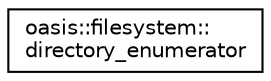 digraph "Graphical Class Hierarchy"
{
 // LATEX_PDF_SIZE
  edge [fontname="Helvetica",fontsize="10",labelfontname="Helvetica",labelfontsize="10"];
  node [fontname="Helvetica",fontsize="10",shape=record];
  rankdir="LR";
  Node0 [label="oasis::filesystem::\ldirectory_enumerator",height=0.2,width=0.4,color="black", fillcolor="white", style="filled",URL="$classoasis_1_1filesystem_1_1directory__enumerator.html",tooltip="Provides a basic enumerator for a directory, each entry will be returned as a path object,..."];
}
